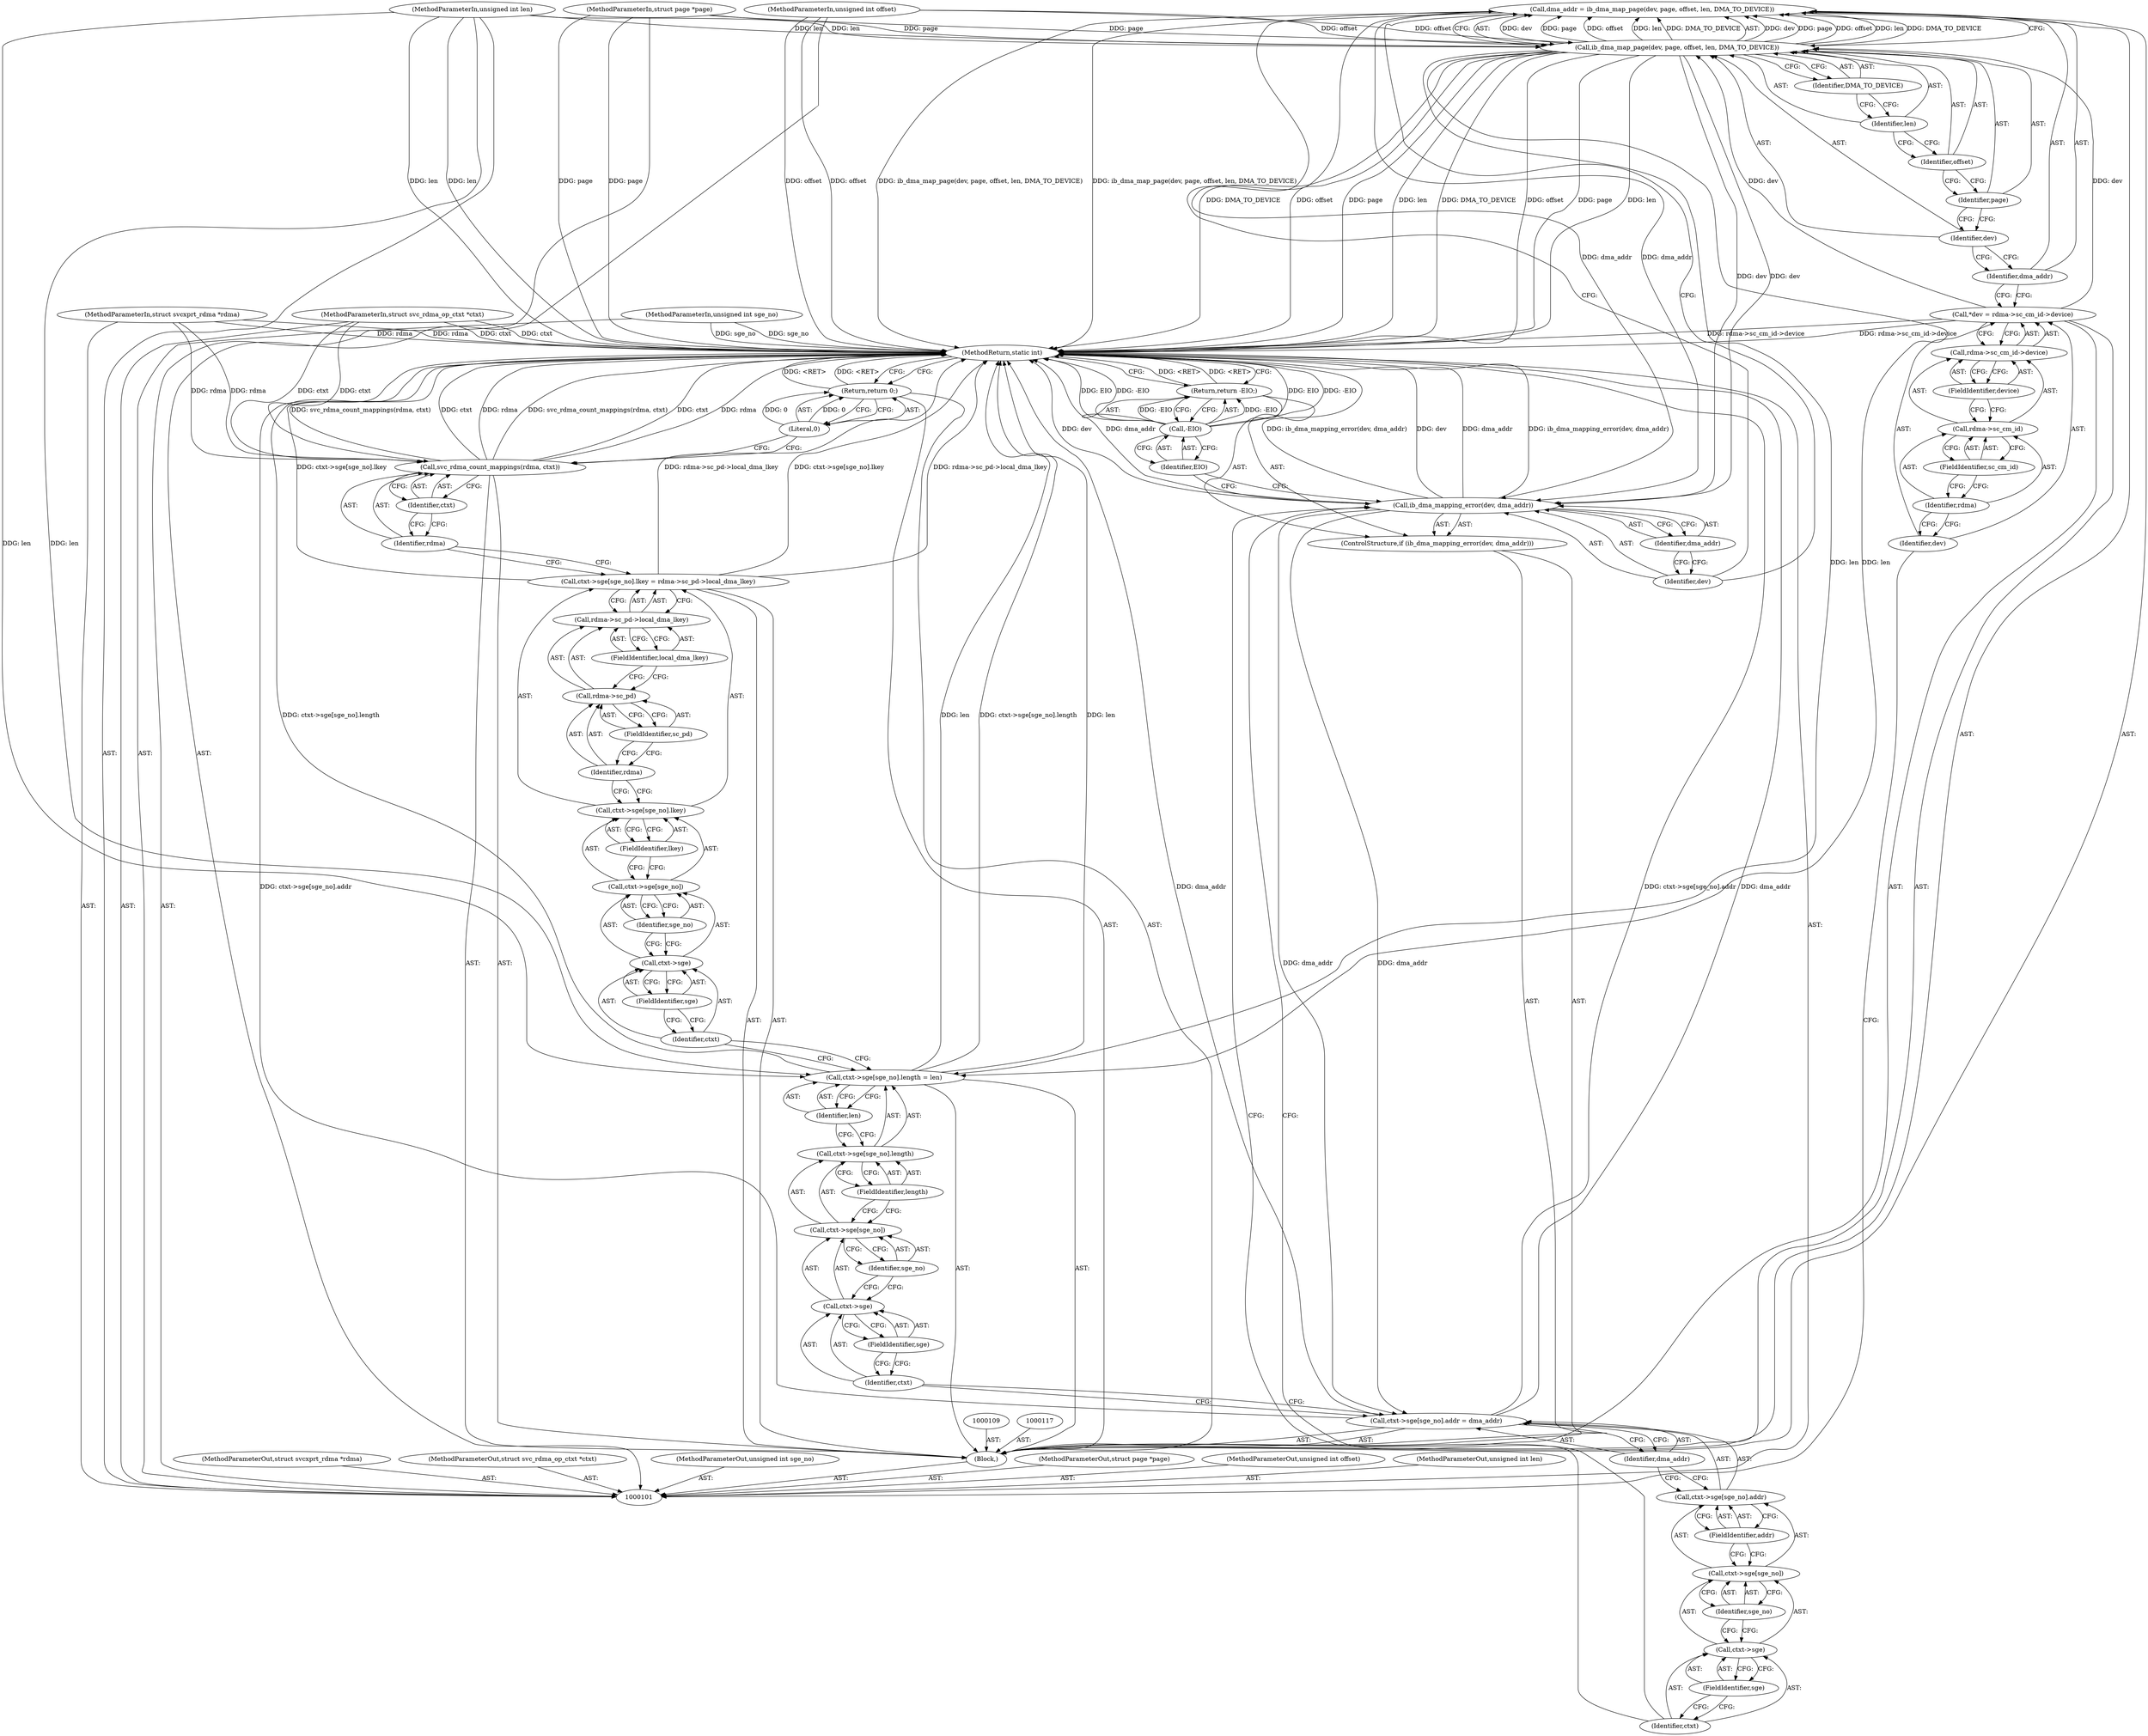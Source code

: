 digraph "0_linux_c70422f760c120480fee4de6c38804c72aa26bc1_34" {
"1000118" [label="(Call,dma_addr = ib_dma_map_page(dev, page, offset, len, DMA_TO_DEVICE))"];
"1000119" [label="(Identifier,dma_addr)"];
"1000120" [label="(Call,ib_dma_map_page(dev, page, offset, len, DMA_TO_DEVICE))"];
"1000121" [label="(Identifier,dev)"];
"1000122" [label="(Identifier,page)"];
"1000123" [label="(Identifier,offset)"];
"1000124" [label="(Identifier,len)"];
"1000125" [label="(Identifier,DMA_TO_DEVICE)"];
"1000126" [label="(ControlStructure,if (ib_dma_mapping_error(dev, dma_addr)))"];
"1000128" [label="(Identifier,dev)"];
"1000129" [label="(Identifier,dma_addr)"];
"1000127" [label="(Call,ib_dma_mapping_error(dev, dma_addr))"];
"1000131" [label="(Call,-EIO)"];
"1000132" [label="(Identifier,EIO)"];
"1000130" [label="(Return,return -EIO;)"];
"1000133" [label="(Call,ctxt->sge[sge_no].addr = dma_addr)"];
"1000134" [label="(Call,ctxt->sge[sge_no].addr)"];
"1000135" [label="(Call,ctxt->sge[sge_no])"];
"1000136" [label="(Call,ctxt->sge)"];
"1000137" [label="(Identifier,ctxt)"];
"1000139" [label="(Identifier,sge_no)"];
"1000140" [label="(FieldIdentifier,addr)"];
"1000141" [label="(Identifier,dma_addr)"];
"1000138" [label="(FieldIdentifier,sge)"];
"1000142" [label="(Call,ctxt->sge[sge_no].length = len)"];
"1000143" [label="(Call,ctxt->sge[sge_no].length)"];
"1000144" [label="(Call,ctxt->sge[sge_no])"];
"1000145" [label="(Call,ctxt->sge)"];
"1000146" [label="(Identifier,ctxt)"];
"1000148" [label="(Identifier,sge_no)"];
"1000149" [label="(FieldIdentifier,length)"];
"1000150" [label="(Identifier,len)"];
"1000147" [label="(FieldIdentifier,sge)"];
"1000151" [label="(Call,ctxt->sge[sge_no].lkey = rdma->sc_pd->local_dma_lkey)"];
"1000152" [label="(Call,ctxt->sge[sge_no].lkey)"];
"1000153" [label="(Call,ctxt->sge[sge_no])"];
"1000154" [label="(Call,ctxt->sge)"];
"1000155" [label="(Identifier,ctxt)"];
"1000157" [label="(Identifier,sge_no)"];
"1000158" [label="(FieldIdentifier,lkey)"];
"1000159" [label="(Call,rdma->sc_pd->local_dma_lkey)"];
"1000160" [label="(Call,rdma->sc_pd)"];
"1000161" [label="(Identifier,rdma)"];
"1000162" [label="(FieldIdentifier,sc_pd)"];
"1000163" [label="(FieldIdentifier,local_dma_lkey)"];
"1000156" [label="(FieldIdentifier,sge)"];
"1000164" [label="(Call,svc_rdma_count_mappings(rdma, ctxt))"];
"1000165" [label="(Identifier,rdma)"];
"1000166" [label="(Identifier,ctxt)"];
"1000169" [label="(MethodReturn,static int)"];
"1000102" [label="(MethodParameterIn,struct svcxprt_rdma *rdma)"];
"1000265" [label="(MethodParameterOut,struct svcxprt_rdma *rdma)"];
"1000167" [label="(Return,return 0;)"];
"1000168" [label="(Literal,0)"];
"1000103" [label="(MethodParameterIn,struct svc_rdma_op_ctxt *ctxt)"];
"1000266" [label="(MethodParameterOut,struct svc_rdma_op_ctxt *ctxt)"];
"1000104" [label="(MethodParameterIn,unsigned int sge_no)"];
"1000267" [label="(MethodParameterOut,unsigned int sge_no)"];
"1000105" [label="(MethodParameterIn,struct page *page)"];
"1000268" [label="(MethodParameterOut,struct page *page)"];
"1000106" [label="(MethodParameterIn,unsigned int offset)"];
"1000269" [label="(MethodParameterOut,unsigned int offset)"];
"1000107" [label="(MethodParameterIn,unsigned int len)"];
"1000270" [label="(MethodParameterOut,unsigned int len)"];
"1000108" [label="(Block,)"];
"1000110" [label="(Call,*dev = rdma->sc_cm_id->device)"];
"1000111" [label="(Identifier,dev)"];
"1000112" [label="(Call,rdma->sc_cm_id->device)"];
"1000113" [label="(Call,rdma->sc_cm_id)"];
"1000114" [label="(Identifier,rdma)"];
"1000115" [label="(FieldIdentifier,sc_cm_id)"];
"1000116" [label="(FieldIdentifier,device)"];
"1000118" -> "1000108"  [label="AST: "];
"1000118" -> "1000120"  [label="CFG: "];
"1000119" -> "1000118"  [label="AST: "];
"1000120" -> "1000118"  [label="AST: "];
"1000128" -> "1000118"  [label="CFG: "];
"1000118" -> "1000169"  [label="DDG: ib_dma_map_page(dev, page, offset, len, DMA_TO_DEVICE)"];
"1000120" -> "1000118"  [label="DDG: dev"];
"1000120" -> "1000118"  [label="DDG: page"];
"1000120" -> "1000118"  [label="DDG: offset"];
"1000120" -> "1000118"  [label="DDG: len"];
"1000120" -> "1000118"  [label="DDG: DMA_TO_DEVICE"];
"1000118" -> "1000127"  [label="DDG: dma_addr"];
"1000119" -> "1000118"  [label="AST: "];
"1000119" -> "1000110"  [label="CFG: "];
"1000121" -> "1000119"  [label="CFG: "];
"1000120" -> "1000118"  [label="AST: "];
"1000120" -> "1000125"  [label="CFG: "];
"1000121" -> "1000120"  [label="AST: "];
"1000122" -> "1000120"  [label="AST: "];
"1000123" -> "1000120"  [label="AST: "];
"1000124" -> "1000120"  [label="AST: "];
"1000125" -> "1000120"  [label="AST: "];
"1000118" -> "1000120"  [label="CFG: "];
"1000120" -> "1000169"  [label="DDG: DMA_TO_DEVICE"];
"1000120" -> "1000169"  [label="DDG: offset"];
"1000120" -> "1000169"  [label="DDG: page"];
"1000120" -> "1000169"  [label="DDG: len"];
"1000120" -> "1000118"  [label="DDG: dev"];
"1000120" -> "1000118"  [label="DDG: page"];
"1000120" -> "1000118"  [label="DDG: offset"];
"1000120" -> "1000118"  [label="DDG: len"];
"1000120" -> "1000118"  [label="DDG: DMA_TO_DEVICE"];
"1000110" -> "1000120"  [label="DDG: dev"];
"1000105" -> "1000120"  [label="DDG: page"];
"1000106" -> "1000120"  [label="DDG: offset"];
"1000107" -> "1000120"  [label="DDG: len"];
"1000120" -> "1000127"  [label="DDG: dev"];
"1000120" -> "1000142"  [label="DDG: len"];
"1000121" -> "1000120"  [label="AST: "];
"1000121" -> "1000119"  [label="CFG: "];
"1000122" -> "1000121"  [label="CFG: "];
"1000122" -> "1000120"  [label="AST: "];
"1000122" -> "1000121"  [label="CFG: "];
"1000123" -> "1000122"  [label="CFG: "];
"1000123" -> "1000120"  [label="AST: "];
"1000123" -> "1000122"  [label="CFG: "];
"1000124" -> "1000123"  [label="CFG: "];
"1000124" -> "1000120"  [label="AST: "];
"1000124" -> "1000123"  [label="CFG: "];
"1000125" -> "1000124"  [label="CFG: "];
"1000125" -> "1000120"  [label="AST: "];
"1000125" -> "1000124"  [label="CFG: "];
"1000120" -> "1000125"  [label="CFG: "];
"1000126" -> "1000108"  [label="AST: "];
"1000127" -> "1000126"  [label="AST: "];
"1000130" -> "1000126"  [label="AST: "];
"1000128" -> "1000127"  [label="AST: "];
"1000128" -> "1000118"  [label="CFG: "];
"1000129" -> "1000128"  [label="CFG: "];
"1000129" -> "1000127"  [label="AST: "];
"1000129" -> "1000128"  [label="CFG: "];
"1000127" -> "1000129"  [label="CFG: "];
"1000127" -> "1000126"  [label="AST: "];
"1000127" -> "1000129"  [label="CFG: "];
"1000128" -> "1000127"  [label="AST: "];
"1000129" -> "1000127"  [label="AST: "];
"1000132" -> "1000127"  [label="CFG: "];
"1000137" -> "1000127"  [label="CFG: "];
"1000127" -> "1000169"  [label="DDG: ib_dma_mapping_error(dev, dma_addr)"];
"1000127" -> "1000169"  [label="DDG: dev"];
"1000127" -> "1000169"  [label="DDG: dma_addr"];
"1000120" -> "1000127"  [label="DDG: dev"];
"1000118" -> "1000127"  [label="DDG: dma_addr"];
"1000127" -> "1000133"  [label="DDG: dma_addr"];
"1000131" -> "1000130"  [label="AST: "];
"1000131" -> "1000132"  [label="CFG: "];
"1000132" -> "1000131"  [label="AST: "];
"1000130" -> "1000131"  [label="CFG: "];
"1000131" -> "1000169"  [label="DDG: EIO"];
"1000131" -> "1000169"  [label="DDG: -EIO"];
"1000131" -> "1000130"  [label="DDG: -EIO"];
"1000132" -> "1000131"  [label="AST: "];
"1000132" -> "1000127"  [label="CFG: "];
"1000131" -> "1000132"  [label="CFG: "];
"1000130" -> "1000126"  [label="AST: "];
"1000130" -> "1000131"  [label="CFG: "];
"1000131" -> "1000130"  [label="AST: "];
"1000169" -> "1000130"  [label="CFG: "];
"1000130" -> "1000169"  [label="DDG: <RET>"];
"1000131" -> "1000130"  [label="DDG: -EIO"];
"1000133" -> "1000108"  [label="AST: "];
"1000133" -> "1000141"  [label="CFG: "];
"1000134" -> "1000133"  [label="AST: "];
"1000141" -> "1000133"  [label="AST: "];
"1000146" -> "1000133"  [label="CFG: "];
"1000133" -> "1000169"  [label="DDG: dma_addr"];
"1000133" -> "1000169"  [label="DDG: ctxt->sge[sge_no].addr"];
"1000127" -> "1000133"  [label="DDG: dma_addr"];
"1000134" -> "1000133"  [label="AST: "];
"1000134" -> "1000140"  [label="CFG: "];
"1000135" -> "1000134"  [label="AST: "];
"1000140" -> "1000134"  [label="AST: "];
"1000141" -> "1000134"  [label="CFG: "];
"1000135" -> "1000134"  [label="AST: "];
"1000135" -> "1000139"  [label="CFG: "];
"1000136" -> "1000135"  [label="AST: "];
"1000139" -> "1000135"  [label="AST: "];
"1000140" -> "1000135"  [label="CFG: "];
"1000136" -> "1000135"  [label="AST: "];
"1000136" -> "1000138"  [label="CFG: "];
"1000137" -> "1000136"  [label="AST: "];
"1000138" -> "1000136"  [label="AST: "];
"1000139" -> "1000136"  [label="CFG: "];
"1000137" -> "1000136"  [label="AST: "];
"1000137" -> "1000127"  [label="CFG: "];
"1000138" -> "1000137"  [label="CFG: "];
"1000139" -> "1000135"  [label="AST: "];
"1000139" -> "1000136"  [label="CFG: "];
"1000135" -> "1000139"  [label="CFG: "];
"1000140" -> "1000134"  [label="AST: "];
"1000140" -> "1000135"  [label="CFG: "];
"1000134" -> "1000140"  [label="CFG: "];
"1000141" -> "1000133"  [label="AST: "];
"1000141" -> "1000134"  [label="CFG: "];
"1000133" -> "1000141"  [label="CFG: "];
"1000138" -> "1000136"  [label="AST: "];
"1000138" -> "1000137"  [label="CFG: "];
"1000136" -> "1000138"  [label="CFG: "];
"1000142" -> "1000108"  [label="AST: "];
"1000142" -> "1000150"  [label="CFG: "];
"1000143" -> "1000142"  [label="AST: "];
"1000150" -> "1000142"  [label="AST: "];
"1000155" -> "1000142"  [label="CFG: "];
"1000142" -> "1000169"  [label="DDG: len"];
"1000142" -> "1000169"  [label="DDG: ctxt->sge[sge_no].length"];
"1000120" -> "1000142"  [label="DDG: len"];
"1000107" -> "1000142"  [label="DDG: len"];
"1000143" -> "1000142"  [label="AST: "];
"1000143" -> "1000149"  [label="CFG: "];
"1000144" -> "1000143"  [label="AST: "];
"1000149" -> "1000143"  [label="AST: "];
"1000150" -> "1000143"  [label="CFG: "];
"1000144" -> "1000143"  [label="AST: "];
"1000144" -> "1000148"  [label="CFG: "];
"1000145" -> "1000144"  [label="AST: "];
"1000148" -> "1000144"  [label="AST: "];
"1000149" -> "1000144"  [label="CFG: "];
"1000145" -> "1000144"  [label="AST: "];
"1000145" -> "1000147"  [label="CFG: "];
"1000146" -> "1000145"  [label="AST: "];
"1000147" -> "1000145"  [label="AST: "];
"1000148" -> "1000145"  [label="CFG: "];
"1000146" -> "1000145"  [label="AST: "];
"1000146" -> "1000133"  [label="CFG: "];
"1000147" -> "1000146"  [label="CFG: "];
"1000148" -> "1000144"  [label="AST: "];
"1000148" -> "1000145"  [label="CFG: "];
"1000144" -> "1000148"  [label="CFG: "];
"1000149" -> "1000143"  [label="AST: "];
"1000149" -> "1000144"  [label="CFG: "];
"1000143" -> "1000149"  [label="CFG: "];
"1000150" -> "1000142"  [label="AST: "];
"1000150" -> "1000143"  [label="CFG: "];
"1000142" -> "1000150"  [label="CFG: "];
"1000147" -> "1000145"  [label="AST: "];
"1000147" -> "1000146"  [label="CFG: "];
"1000145" -> "1000147"  [label="CFG: "];
"1000151" -> "1000108"  [label="AST: "];
"1000151" -> "1000159"  [label="CFG: "];
"1000152" -> "1000151"  [label="AST: "];
"1000159" -> "1000151"  [label="AST: "];
"1000165" -> "1000151"  [label="CFG: "];
"1000151" -> "1000169"  [label="DDG: rdma->sc_pd->local_dma_lkey"];
"1000151" -> "1000169"  [label="DDG: ctxt->sge[sge_no].lkey"];
"1000152" -> "1000151"  [label="AST: "];
"1000152" -> "1000158"  [label="CFG: "];
"1000153" -> "1000152"  [label="AST: "];
"1000158" -> "1000152"  [label="AST: "];
"1000161" -> "1000152"  [label="CFG: "];
"1000153" -> "1000152"  [label="AST: "];
"1000153" -> "1000157"  [label="CFG: "];
"1000154" -> "1000153"  [label="AST: "];
"1000157" -> "1000153"  [label="AST: "];
"1000158" -> "1000153"  [label="CFG: "];
"1000154" -> "1000153"  [label="AST: "];
"1000154" -> "1000156"  [label="CFG: "];
"1000155" -> "1000154"  [label="AST: "];
"1000156" -> "1000154"  [label="AST: "];
"1000157" -> "1000154"  [label="CFG: "];
"1000155" -> "1000154"  [label="AST: "];
"1000155" -> "1000142"  [label="CFG: "];
"1000156" -> "1000155"  [label="CFG: "];
"1000157" -> "1000153"  [label="AST: "];
"1000157" -> "1000154"  [label="CFG: "];
"1000153" -> "1000157"  [label="CFG: "];
"1000158" -> "1000152"  [label="AST: "];
"1000158" -> "1000153"  [label="CFG: "];
"1000152" -> "1000158"  [label="CFG: "];
"1000159" -> "1000151"  [label="AST: "];
"1000159" -> "1000163"  [label="CFG: "];
"1000160" -> "1000159"  [label="AST: "];
"1000163" -> "1000159"  [label="AST: "];
"1000151" -> "1000159"  [label="CFG: "];
"1000160" -> "1000159"  [label="AST: "];
"1000160" -> "1000162"  [label="CFG: "];
"1000161" -> "1000160"  [label="AST: "];
"1000162" -> "1000160"  [label="AST: "];
"1000163" -> "1000160"  [label="CFG: "];
"1000161" -> "1000160"  [label="AST: "];
"1000161" -> "1000152"  [label="CFG: "];
"1000162" -> "1000161"  [label="CFG: "];
"1000162" -> "1000160"  [label="AST: "];
"1000162" -> "1000161"  [label="CFG: "];
"1000160" -> "1000162"  [label="CFG: "];
"1000163" -> "1000159"  [label="AST: "];
"1000163" -> "1000160"  [label="CFG: "];
"1000159" -> "1000163"  [label="CFG: "];
"1000156" -> "1000154"  [label="AST: "];
"1000156" -> "1000155"  [label="CFG: "];
"1000154" -> "1000156"  [label="CFG: "];
"1000164" -> "1000108"  [label="AST: "];
"1000164" -> "1000166"  [label="CFG: "];
"1000165" -> "1000164"  [label="AST: "];
"1000166" -> "1000164"  [label="AST: "];
"1000168" -> "1000164"  [label="CFG: "];
"1000164" -> "1000169"  [label="DDG: svc_rdma_count_mappings(rdma, ctxt)"];
"1000164" -> "1000169"  [label="DDG: ctxt"];
"1000164" -> "1000169"  [label="DDG: rdma"];
"1000102" -> "1000164"  [label="DDG: rdma"];
"1000103" -> "1000164"  [label="DDG: ctxt"];
"1000165" -> "1000164"  [label="AST: "];
"1000165" -> "1000151"  [label="CFG: "];
"1000166" -> "1000165"  [label="CFG: "];
"1000166" -> "1000164"  [label="AST: "];
"1000166" -> "1000165"  [label="CFG: "];
"1000164" -> "1000166"  [label="CFG: "];
"1000169" -> "1000101"  [label="AST: "];
"1000169" -> "1000130"  [label="CFG: "];
"1000169" -> "1000167"  [label="CFG: "];
"1000151" -> "1000169"  [label="DDG: rdma->sc_pd->local_dma_lkey"];
"1000151" -> "1000169"  [label="DDG: ctxt->sge[sge_no].lkey"];
"1000164" -> "1000169"  [label="DDG: svc_rdma_count_mappings(rdma, ctxt)"];
"1000164" -> "1000169"  [label="DDG: ctxt"];
"1000164" -> "1000169"  [label="DDG: rdma"];
"1000120" -> "1000169"  [label="DDG: DMA_TO_DEVICE"];
"1000120" -> "1000169"  [label="DDG: offset"];
"1000120" -> "1000169"  [label="DDG: page"];
"1000120" -> "1000169"  [label="DDG: len"];
"1000104" -> "1000169"  [label="DDG: sge_no"];
"1000105" -> "1000169"  [label="DDG: page"];
"1000127" -> "1000169"  [label="DDG: ib_dma_mapping_error(dev, dma_addr)"];
"1000127" -> "1000169"  [label="DDG: dev"];
"1000127" -> "1000169"  [label="DDG: dma_addr"];
"1000142" -> "1000169"  [label="DDG: len"];
"1000142" -> "1000169"  [label="DDG: ctxt->sge[sge_no].length"];
"1000106" -> "1000169"  [label="DDG: offset"];
"1000107" -> "1000169"  [label="DDG: len"];
"1000131" -> "1000169"  [label="DDG: EIO"];
"1000131" -> "1000169"  [label="DDG: -EIO"];
"1000133" -> "1000169"  [label="DDG: dma_addr"];
"1000133" -> "1000169"  [label="DDG: ctxt->sge[sge_no].addr"];
"1000103" -> "1000169"  [label="DDG: ctxt"];
"1000102" -> "1000169"  [label="DDG: rdma"];
"1000110" -> "1000169"  [label="DDG: rdma->sc_cm_id->device"];
"1000118" -> "1000169"  [label="DDG: ib_dma_map_page(dev, page, offset, len, DMA_TO_DEVICE)"];
"1000167" -> "1000169"  [label="DDG: <RET>"];
"1000130" -> "1000169"  [label="DDG: <RET>"];
"1000102" -> "1000101"  [label="AST: "];
"1000102" -> "1000169"  [label="DDG: rdma"];
"1000102" -> "1000164"  [label="DDG: rdma"];
"1000265" -> "1000101"  [label="AST: "];
"1000167" -> "1000108"  [label="AST: "];
"1000167" -> "1000168"  [label="CFG: "];
"1000168" -> "1000167"  [label="AST: "];
"1000169" -> "1000167"  [label="CFG: "];
"1000167" -> "1000169"  [label="DDG: <RET>"];
"1000168" -> "1000167"  [label="DDG: 0"];
"1000168" -> "1000167"  [label="AST: "];
"1000168" -> "1000164"  [label="CFG: "];
"1000167" -> "1000168"  [label="CFG: "];
"1000168" -> "1000167"  [label="DDG: 0"];
"1000103" -> "1000101"  [label="AST: "];
"1000103" -> "1000169"  [label="DDG: ctxt"];
"1000103" -> "1000164"  [label="DDG: ctxt"];
"1000266" -> "1000101"  [label="AST: "];
"1000104" -> "1000101"  [label="AST: "];
"1000104" -> "1000169"  [label="DDG: sge_no"];
"1000267" -> "1000101"  [label="AST: "];
"1000105" -> "1000101"  [label="AST: "];
"1000105" -> "1000169"  [label="DDG: page"];
"1000105" -> "1000120"  [label="DDG: page"];
"1000268" -> "1000101"  [label="AST: "];
"1000106" -> "1000101"  [label="AST: "];
"1000106" -> "1000169"  [label="DDG: offset"];
"1000106" -> "1000120"  [label="DDG: offset"];
"1000269" -> "1000101"  [label="AST: "];
"1000107" -> "1000101"  [label="AST: "];
"1000107" -> "1000169"  [label="DDG: len"];
"1000107" -> "1000120"  [label="DDG: len"];
"1000107" -> "1000142"  [label="DDG: len"];
"1000270" -> "1000101"  [label="AST: "];
"1000108" -> "1000101"  [label="AST: "];
"1000109" -> "1000108"  [label="AST: "];
"1000110" -> "1000108"  [label="AST: "];
"1000117" -> "1000108"  [label="AST: "];
"1000118" -> "1000108"  [label="AST: "];
"1000126" -> "1000108"  [label="AST: "];
"1000133" -> "1000108"  [label="AST: "];
"1000142" -> "1000108"  [label="AST: "];
"1000151" -> "1000108"  [label="AST: "];
"1000164" -> "1000108"  [label="AST: "];
"1000167" -> "1000108"  [label="AST: "];
"1000110" -> "1000108"  [label="AST: "];
"1000110" -> "1000112"  [label="CFG: "];
"1000111" -> "1000110"  [label="AST: "];
"1000112" -> "1000110"  [label="AST: "];
"1000119" -> "1000110"  [label="CFG: "];
"1000110" -> "1000169"  [label="DDG: rdma->sc_cm_id->device"];
"1000110" -> "1000120"  [label="DDG: dev"];
"1000111" -> "1000110"  [label="AST: "];
"1000111" -> "1000101"  [label="CFG: "];
"1000114" -> "1000111"  [label="CFG: "];
"1000112" -> "1000110"  [label="AST: "];
"1000112" -> "1000116"  [label="CFG: "];
"1000113" -> "1000112"  [label="AST: "];
"1000116" -> "1000112"  [label="AST: "];
"1000110" -> "1000112"  [label="CFG: "];
"1000113" -> "1000112"  [label="AST: "];
"1000113" -> "1000115"  [label="CFG: "];
"1000114" -> "1000113"  [label="AST: "];
"1000115" -> "1000113"  [label="AST: "];
"1000116" -> "1000113"  [label="CFG: "];
"1000114" -> "1000113"  [label="AST: "];
"1000114" -> "1000111"  [label="CFG: "];
"1000115" -> "1000114"  [label="CFG: "];
"1000115" -> "1000113"  [label="AST: "];
"1000115" -> "1000114"  [label="CFG: "];
"1000113" -> "1000115"  [label="CFG: "];
"1000116" -> "1000112"  [label="AST: "];
"1000116" -> "1000113"  [label="CFG: "];
"1000112" -> "1000116"  [label="CFG: "];
}
